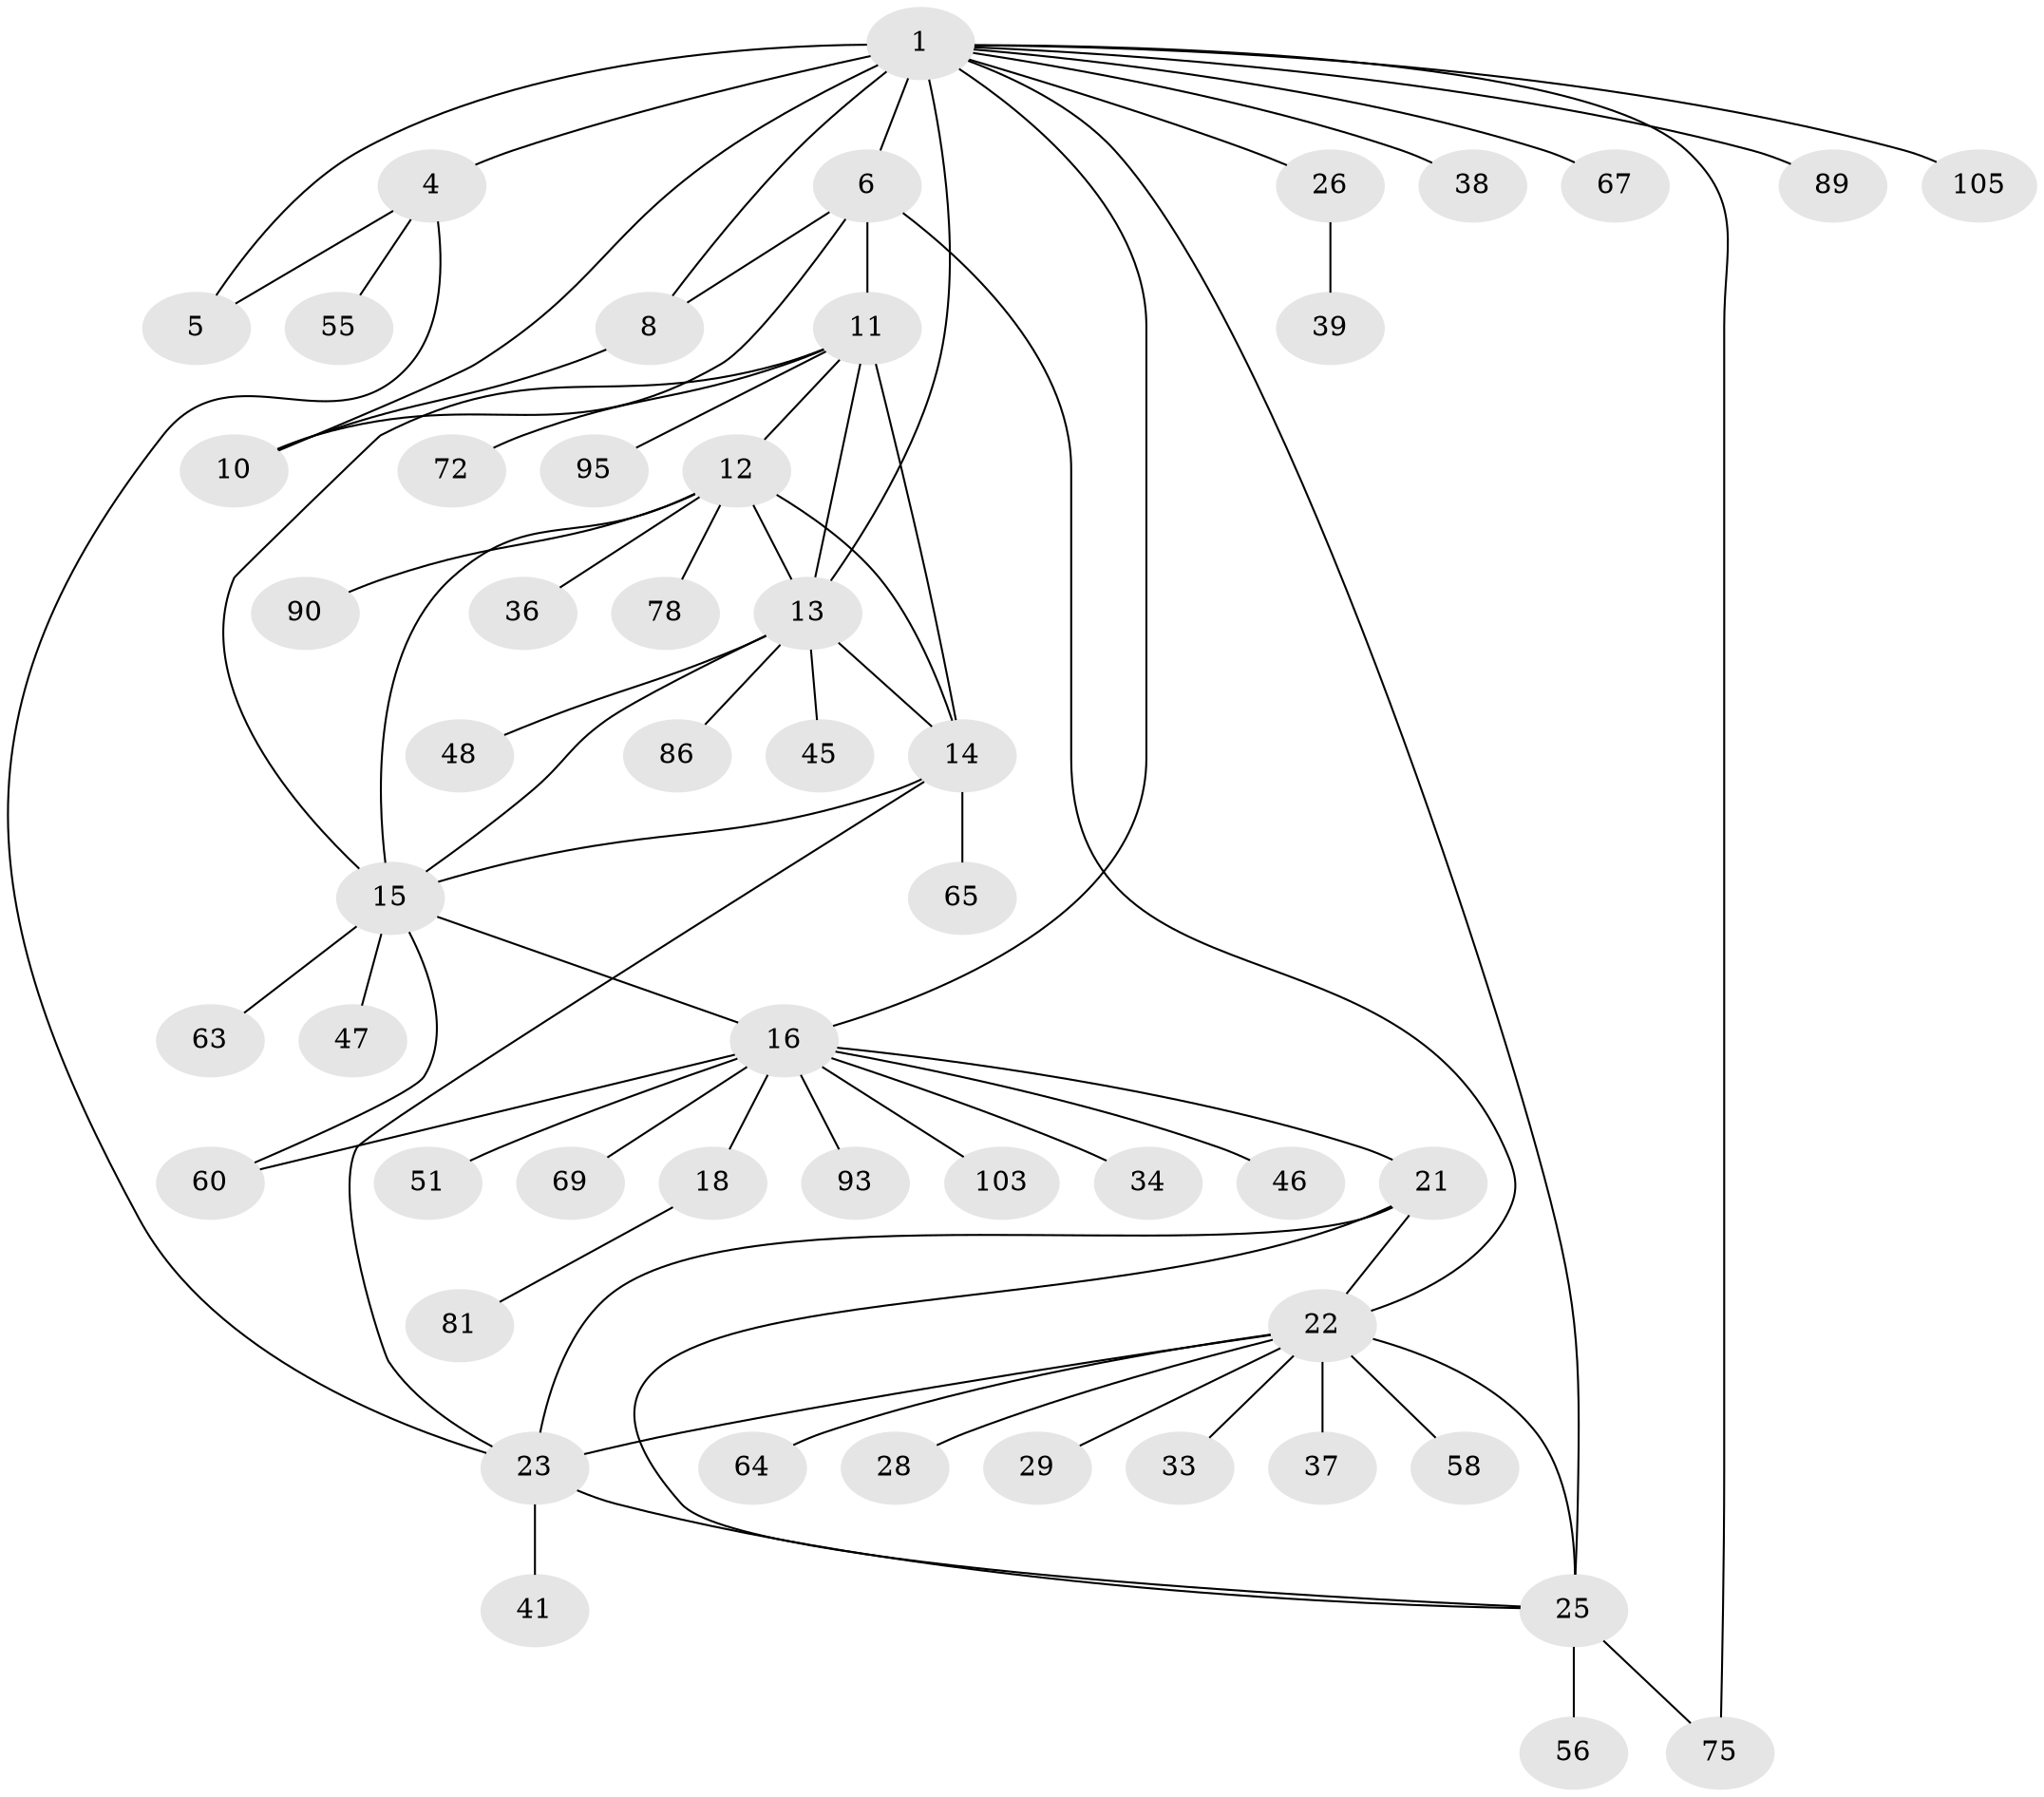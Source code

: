 // original degree distribution, {8: 0.02857142857142857, 9: 0.02857142857142857, 6: 0.01904761904761905, 4: 0.047619047619047616, 10: 0.02857142857142857, 7: 0.06666666666666667, 5: 0.02857142857142857, 11: 0.01904761904761905, 2: 0.11428571428571428, 1: 0.6095238095238096, 3: 0.009523809523809525}
// Generated by graph-tools (version 1.1) at 2025/16/03/09/25 04:16:07]
// undirected, 52 vertices, 72 edges
graph export_dot {
graph [start="1"]
  node [color=gray90,style=filled];
  1 [super="+59+2"];
  4;
  5;
  6 [super="+49+53+43+77+32+7"];
  8 [super="+79"];
  10;
  11;
  12;
  13;
  14 [super="+94"];
  15 [super="+62+44+97"];
  16 [super="+31+17+19+91"];
  18;
  21;
  22 [super="+24+76+84+27"];
  23;
  25;
  26;
  28;
  29;
  33;
  34;
  36;
  37 [super="+61"];
  38;
  39;
  41;
  45 [super="+80+104+50"];
  46;
  47;
  48;
  51;
  55;
  56;
  58;
  60 [super="+66+101"];
  63 [super="+87"];
  64;
  65;
  67 [super="+92"];
  69;
  72;
  75 [super="+88"];
  78;
  81;
  86;
  89;
  90;
  93;
  95;
  103;
  105;
  1 -- 4 [weight=3];
  1 -- 5 [weight=3];
  1 -- 38;
  1 -- 75;
  1 -- 105;
  1 -- 67;
  1 -- 6 [weight=3];
  1 -- 8;
  1 -- 10;
  1 -- 13;
  1 -- 16 [weight=3];
  1 -- 89;
  1 -- 26;
  1 -- 25;
  4 -- 5;
  4 -- 23;
  4 -- 55;
  6 -- 8 [weight=2];
  6 -- 10 [weight=2];
  6 -- 11;
  6 -- 22;
  8 -- 10;
  11 -- 12;
  11 -- 13;
  11 -- 14;
  11 -- 15;
  11 -- 72;
  11 -- 95;
  12 -- 13;
  12 -- 14;
  12 -- 15;
  12 -- 36;
  12 -- 78;
  12 -- 90;
  13 -- 14;
  13 -- 15;
  13 -- 45;
  13 -- 48;
  13 -- 86;
  14 -- 15;
  14 -- 23;
  14 -- 65;
  15 -- 47;
  15 -- 60;
  15 -- 63;
  15 -- 16;
  16 -- 18 [weight=4];
  16 -- 21;
  16 -- 34;
  16 -- 69;
  16 -- 103;
  16 -- 46;
  16 -- 51;
  16 -- 60;
  16 -- 93;
  18 -- 81;
  21 -- 22 [weight=2];
  21 -- 23;
  21 -- 25;
  22 -- 23 [weight=2];
  22 -- 25 [weight=2];
  22 -- 28;
  22 -- 37;
  22 -- 64;
  22 -- 33;
  22 -- 58;
  22 -- 29;
  23 -- 25;
  23 -- 41;
  25 -- 56;
  25 -- 75;
  26 -- 39;
}
